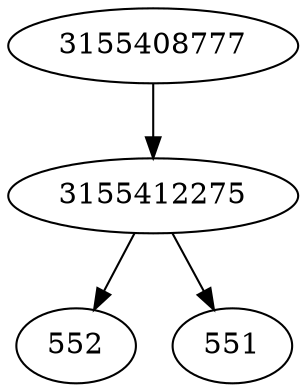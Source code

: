 strict digraph  {
552;
3155408777;
3155412275;
551;
3155408777 -> 3155412275;
3155412275 -> 551;
3155412275 -> 552;
}
